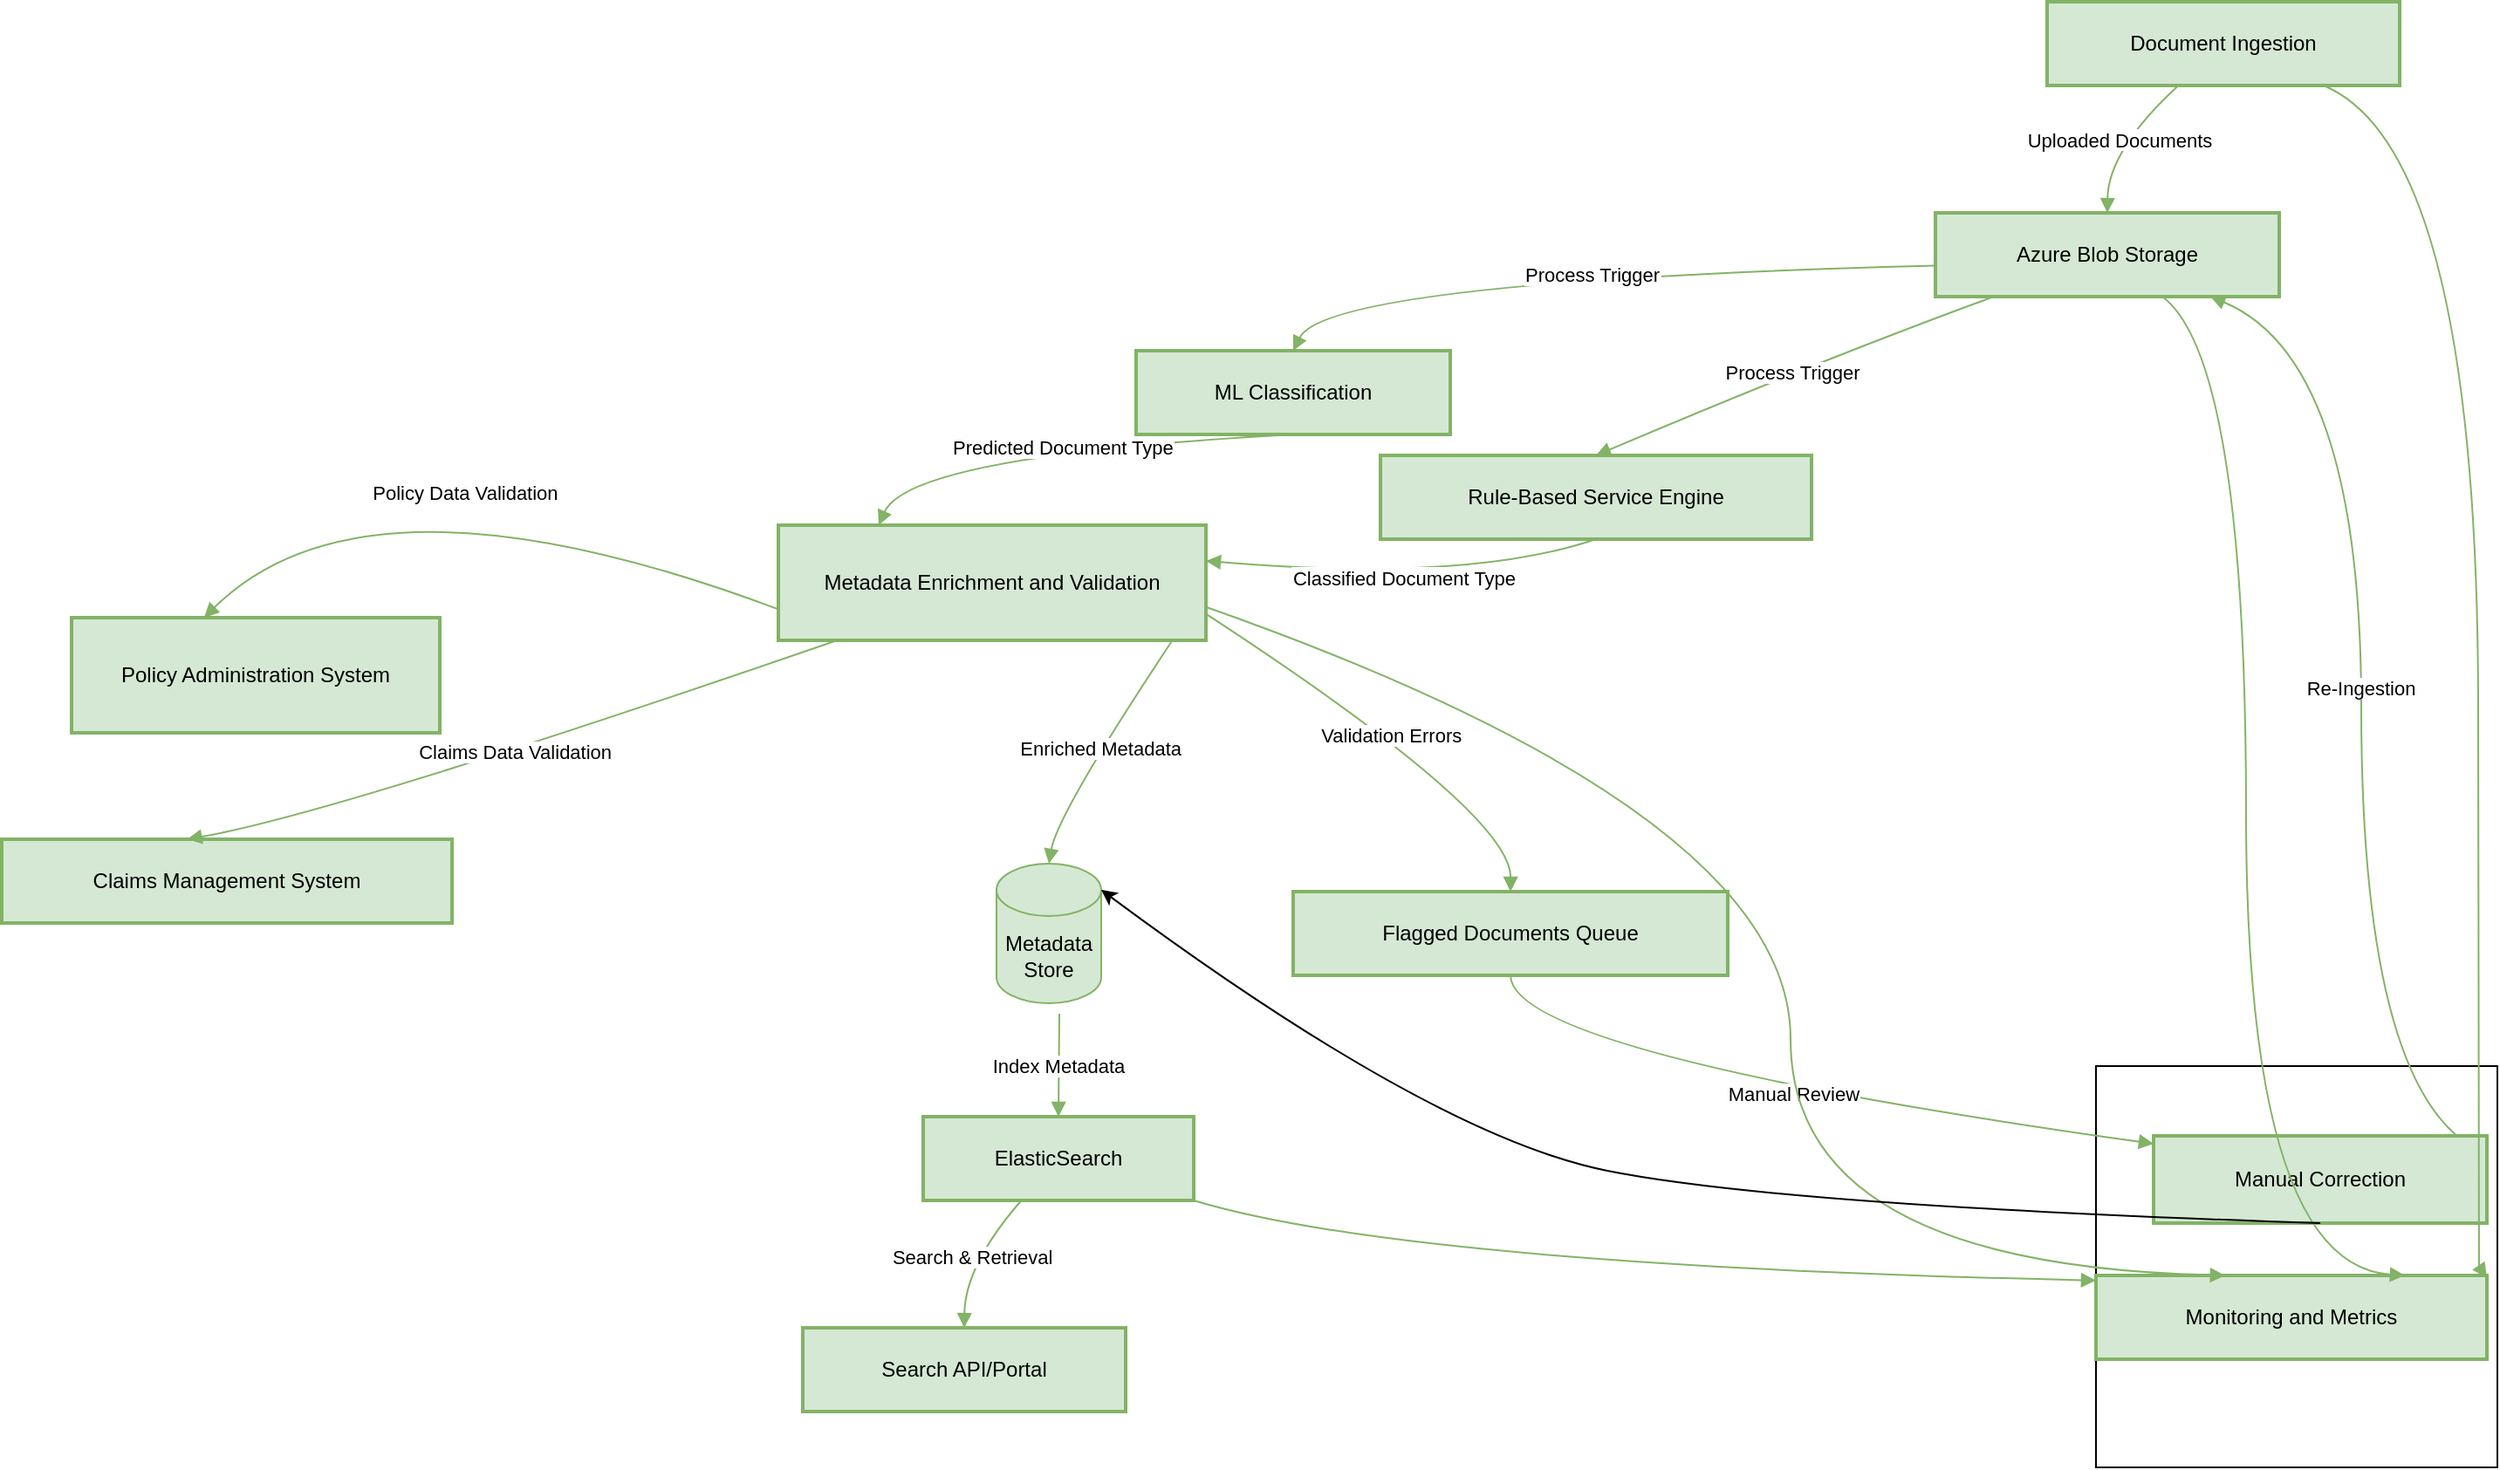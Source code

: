 <mxfile version="24.8.6">
  <diagram name="Page-1" id="4JpX1AcMVvneIyBr0bLv">
    <mxGraphModel dx="1615" dy="857" grid="1" gridSize="10" guides="1" tooltips="1" connect="1" arrows="1" fold="1" page="1" pageScale="1" pageWidth="850" pageHeight="1100" math="0" shadow="0">
      <root>
        <mxCell id="0" />
        <mxCell id="1" parent="0" />
        <object label="" id="SMjBZoEAFwjm1y080_eX-33">
          <mxCell style="whiteSpace=wrap;html=1;aspect=fixed;" vertex="1" parent="1">
            <mxGeometry x="1450" y="630" width="230" height="230" as="geometry" />
          </mxCell>
        </object>
        <mxCell id="SMjBZoEAFwjm1y080_eX-1" value="Document Ingestion" style="whiteSpace=wrap;strokeWidth=2;fillColor=#d5e8d4;strokeColor=#82b366;" vertex="1" parent="1">
          <mxGeometry x="1422" y="20" width="202" height="48" as="geometry" />
        </mxCell>
        <mxCell id="SMjBZoEAFwjm1y080_eX-2" value="Azure Blob Storage" style="whiteSpace=wrap;strokeWidth=2;fillColor=#d5e8d4;strokeColor=#82b366;" vertex="1" parent="1">
          <mxGeometry x="1358" y="141" width="197" height="48" as="geometry" />
        </mxCell>
        <mxCell id="SMjBZoEAFwjm1y080_eX-3" value="ML Classification" style="whiteSpace=wrap;strokeWidth=2;fillColor=#d5e8d4;strokeColor=#82b366;" vertex="1" parent="1">
          <mxGeometry x="900" y="220" width="180" height="48" as="geometry" />
        </mxCell>
        <mxCell id="SMjBZoEAFwjm1y080_eX-4" value="Rule-Based Service Engine" style="whiteSpace=wrap;strokeWidth=2;fillColor=#d5e8d4;strokeColor=#82b366;" vertex="1" parent="1">
          <mxGeometry x="1040" y="280" width="247" height="48" as="geometry" />
        </mxCell>
        <mxCell id="SMjBZoEAFwjm1y080_eX-5" value="Metadata Enrichment and Validation" style="whiteSpace=wrap;strokeWidth=2;fillColor=#d5e8d4;strokeColor=#82b366;" vertex="1" parent="1">
          <mxGeometry x="695" y="320" width="245" height="66" as="geometry" />
        </mxCell>
        <mxCell id="SMjBZoEAFwjm1y080_eX-6" value="Policy Administration System" style="whiteSpace=wrap;strokeWidth=2;fillColor=#d5e8d4;strokeColor=#82b366;" vertex="1" parent="1">
          <mxGeometry x="290" y="373" width="211" height="66" as="geometry" />
        </mxCell>
        <mxCell id="SMjBZoEAFwjm1y080_eX-7" value="Claims Management System" style="whiteSpace=wrap;strokeWidth=2;fillColor=#d5e8d4;strokeColor=#82b366;" vertex="1" parent="1">
          <mxGeometry x="250" y="500" width="258" height="48" as="geometry" />
        </mxCell>
        <mxCell id="SMjBZoEAFwjm1y080_eX-9" value="ElasticSearch" style="whiteSpace=wrap;strokeWidth=2;fillColor=#d5e8d4;strokeColor=#82b366;" vertex="1" parent="1">
          <mxGeometry x="778" y="659" width="155" height="48" as="geometry" />
        </mxCell>
        <mxCell id="SMjBZoEAFwjm1y080_eX-10" value="Search API/Portal" style="whiteSpace=wrap;strokeWidth=2;fillColor=#d5e8d4;strokeColor=#82b366;" vertex="1" parent="1">
          <mxGeometry x="709" y="780" width="185" height="48" as="geometry" />
        </mxCell>
        <mxCell id="SMjBZoEAFwjm1y080_eX-11" value="Flagged Documents Queue" style="whiteSpace=wrap;strokeWidth=2;fillColor=#d5e8d4;strokeColor=#82b366;" vertex="1" parent="1">
          <mxGeometry x="990" y="530" width="249" height="48" as="geometry" />
        </mxCell>
        <mxCell id="SMjBZoEAFwjm1y080_eX-12" value="Manual Correction" style="whiteSpace=wrap;strokeWidth=2;fillColor=#d5e8d4;strokeColor=#82b366;" vertex="1" parent="1">
          <mxGeometry x="1483" y="670" width="191" height="50" as="geometry" />
        </mxCell>
        <mxCell id="SMjBZoEAFwjm1y080_eX-13" value="Monitoring and Metrics" style="whiteSpace=wrap;strokeWidth=2;fillColor=#d5e8d4;strokeColor=#82b366;" vertex="1" parent="1">
          <mxGeometry x="1450" y="750" width="224" height="48" as="geometry" />
        </mxCell>
        <mxCell id="SMjBZoEAFwjm1y080_eX-14" value="Uploaded Documents" style="curved=1;startArrow=none;endArrow=block;exitX=0.37;exitY=1.01;entryX=0.5;entryY=0;rounded=0;fillColor=#d5e8d4;strokeColor=#82b366;" edge="1" parent="1" source="SMjBZoEAFwjm1y080_eX-1" target="SMjBZoEAFwjm1y080_eX-2">
          <mxGeometry relative="1" as="geometry">
            <Array as="points">
              <mxPoint x="1457" y="105" />
            </Array>
          </mxGeometry>
        </mxCell>
        <mxCell id="SMjBZoEAFwjm1y080_eX-15" value="Process Trigger" style="curved=1;startArrow=none;endArrow=block;exitX=0;exitY=0.63;entryX=0.5;entryY=-0.01;rounded=0;fillColor=#d5e8d4;strokeColor=#82b366;" edge="1" parent="1" source="SMjBZoEAFwjm1y080_eX-2" target="SMjBZoEAFwjm1y080_eX-3">
          <mxGeometry relative="1" as="geometry">
            <Array as="points">
              <mxPoint x="1010" y="180" />
            </Array>
          </mxGeometry>
        </mxCell>
        <mxCell id="SMjBZoEAFwjm1y080_eX-16" value="Process Trigger" style="curved=1;startArrow=none;endArrow=block;exitX=0.17;exitY=1;entryX=0.5;entryY=-0.01;rounded=0;fillColor=#d5e8d4;strokeColor=#82b366;" edge="1" parent="1" source="SMjBZoEAFwjm1y080_eX-2" target="SMjBZoEAFwjm1y080_eX-4">
          <mxGeometry relative="1" as="geometry">
            <Array as="points">
              <mxPoint x="1293" y="225" />
            </Array>
          </mxGeometry>
        </mxCell>
        <mxCell id="SMjBZoEAFwjm1y080_eX-17" value="Predicted Document Type" style="curved=1;startArrow=none;endArrow=block;exitX=0.5;exitY=1;entryX=0.24;entryY=0.01;rounded=0;fillColor=#d5e8d4;strokeColor=#82b366;" edge="1" parent="1" source="SMjBZoEAFwjm1y080_eX-3" target="SMjBZoEAFwjm1y080_eX-5">
          <mxGeometry relative="1" as="geometry">
            <Array as="points">
              <mxPoint x="770" y="280" />
            </Array>
          </mxGeometry>
        </mxCell>
        <mxCell id="SMjBZoEAFwjm1y080_eX-18" value="Classified Document Type" style="curved=1;startArrow=none;endArrow=block;exitX=0.5;exitY=1;entryX=1;entryY=0.31;rounded=0;fillColor=#d5e8d4;strokeColor=#82b366;" edge="1" parent="1" source="SMjBZoEAFwjm1y080_eX-4" target="SMjBZoEAFwjm1y080_eX-5">
          <mxGeometry relative="1" as="geometry">
            <Array as="points">
              <mxPoint x="1090" y="353" />
            </Array>
          </mxGeometry>
        </mxCell>
        <mxCell id="SMjBZoEAFwjm1y080_eX-19" value="Policy Data Validation" style="curved=1;startArrow=none;endArrow=block;exitX=0;exitY=0.73;entryX=0.36;entryY=0;rounded=0;fillColor=#d5e8d4;strokeColor=#82b366;" edge="1" parent="1" source="SMjBZoEAFwjm1y080_eX-5" target="SMjBZoEAFwjm1y080_eX-6">
          <mxGeometry relative="1" as="geometry">
            <Array as="points">
              <mxPoint x="460" y="280" />
            </Array>
          </mxGeometry>
        </mxCell>
        <mxCell id="SMjBZoEAFwjm1y080_eX-21" value="Claims Data Validation" style="curved=1;startArrow=none;endArrow=block;exitX=0.13;exitY=1.01;entryX=0.41;entryY=-0.01;rounded=0;fillColor=#d5e8d4;strokeColor=#82b366;" edge="1" parent="1" source="SMjBZoEAFwjm1y080_eX-5" target="SMjBZoEAFwjm1y080_eX-7">
          <mxGeometry relative="1" as="geometry">
            <Array as="points">
              <mxPoint x="442" y="485" />
            </Array>
          </mxGeometry>
        </mxCell>
        <mxCell id="SMjBZoEAFwjm1y080_eX-23" value="Enriched Metadata" style="curved=1;startArrow=none;endArrow=block;exitX=0.93;exitY=1.01;entryX=0.5;entryY=0;rounded=0;fillColor=#d5e8d4;strokeColor=#82b366;entryDx=0;entryDy=0;entryPerimeter=0;" edge="1" parent="1" source="SMjBZoEAFwjm1y080_eX-5" target="SMjBZoEAFwjm1y080_eX-37">
          <mxGeometry relative="1" as="geometry">
            <Array as="points">
              <mxPoint x="855" y="485" />
            </Array>
            <mxPoint x="855" y="530" as="targetPoint" />
          </mxGeometry>
        </mxCell>
        <mxCell id="SMjBZoEAFwjm1y080_eX-24" value="Index Metadata" style="curved=1;startArrow=none;endArrow=block;entryX=0.5;entryY=0;rounded=0;fillColor=#d5e8d4;strokeColor=#82b366;" edge="1" parent="1" target="SMjBZoEAFwjm1y080_eX-9">
          <mxGeometry relative="1" as="geometry">
            <Array as="points" />
            <mxPoint x="856" y="600" as="sourcePoint" />
          </mxGeometry>
        </mxCell>
        <mxCell id="SMjBZoEAFwjm1y080_eX-25" value="Search &amp; Retrieval" style="curved=1;startArrow=none;endArrow=block;exitX=0.36;exitY=1.01;entryX=0.5;entryY=0;rounded=0;fillColor=#d5e8d4;strokeColor=#82b366;" edge="1" parent="1" source="SMjBZoEAFwjm1y080_eX-9" target="SMjBZoEAFwjm1y080_eX-10">
          <mxGeometry relative="1" as="geometry">
            <Array as="points">
              <mxPoint x="802" y="744" />
            </Array>
          </mxGeometry>
        </mxCell>
        <mxCell id="SMjBZoEAFwjm1y080_eX-26" value="Validation Errors" style="curved=1;startArrow=none;endArrow=block;exitX=1;exitY=0.77;entryX=0.5;entryY=-0.01;rounded=0;fillColor=#d5e8d4;strokeColor=#82b366;" edge="1" parent="1" source="SMjBZoEAFwjm1y080_eX-5" target="SMjBZoEAFwjm1y080_eX-11">
          <mxGeometry relative="1" as="geometry">
            <Array as="points">
              <mxPoint x="1115" y="485" />
            </Array>
          </mxGeometry>
        </mxCell>
        <mxCell id="SMjBZoEAFwjm1y080_eX-27" value="Manual Review" style="curved=1;startArrow=none;endArrow=block;exitX=0.5;exitY=1;entryX=0;entryY=0.09;rounded=0;fillColor=#d5e8d4;strokeColor=#82b366;" edge="1" parent="1" source="SMjBZoEAFwjm1y080_eX-11" target="SMjBZoEAFwjm1y080_eX-12">
          <mxGeometry relative="1" as="geometry">
            <Array as="points">
              <mxPoint x="1115" y="623" />
            </Array>
          </mxGeometry>
        </mxCell>
        <mxCell id="SMjBZoEAFwjm1y080_eX-28" value="Re-Ingestion" style="curved=1;startArrow=none;endArrow=block;exitX=0.91;exitY=0;entryX=0.8;entryY=1;rounded=0;fillColor=#d5e8d4;strokeColor=#82b366;" edge="1" parent="1" source="SMjBZoEAFwjm1y080_eX-12" target="SMjBZoEAFwjm1y080_eX-2">
          <mxGeometry relative="1" as="geometry">
            <Array as="points">
              <mxPoint x="1602" y="623" />
              <mxPoint x="1602" y="225" />
            </Array>
          </mxGeometry>
        </mxCell>
        <mxCell id="SMjBZoEAFwjm1y080_eX-29" value="" style="curved=1;startArrow=none;endArrow=block;exitX=0.79;exitY=1.01;entryX=1;entryY=0.03;rounded=0;fillColor=#d5e8d4;strokeColor=#82b366;" edge="1" parent="1" source="SMjBZoEAFwjm1y080_eX-1" target="SMjBZoEAFwjm1y080_eX-13">
          <mxGeometry relative="1" as="geometry">
            <Array as="points">
              <mxPoint x="1669" y="105" />
              <mxPoint x="1669" y="744" />
            </Array>
          </mxGeometry>
        </mxCell>
        <mxCell id="SMjBZoEAFwjm1y080_eX-30" value="" style="curved=1;startArrow=none;endArrow=block;exitX=0.66;exitY=1;entryX=0.79;entryY=0;rounded=0;fillColor=#d5e8d4;strokeColor=#82b366;" edge="1" parent="1" source="SMjBZoEAFwjm1y080_eX-2" target="SMjBZoEAFwjm1y080_eX-13">
          <mxGeometry relative="1" as="geometry">
            <Array as="points">
              <mxPoint x="1536" y="225" />
              <mxPoint x="1536" y="744" />
            </Array>
          </mxGeometry>
        </mxCell>
        <mxCell id="SMjBZoEAFwjm1y080_eX-31" value="" style="curved=1;startArrow=none;endArrow=block;exitX=1;exitY=0.71;entryX=0.33;entryY=0;rounded=0;fillColor=#d5e8d4;strokeColor=#82b366;" edge="1" parent="1" source="SMjBZoEAFwjm1y080_eX-5" target="SMjBZoEAFwjm1y080_eX-13">
          <mxGeometry relative="1" as="geometry">
            <Array as="points">
              <mxPoint x="1275" y="485" />
              <mxPoint x="1275" y="744" />
            </Array>
          </mxGeometry>
        </mxCell>
        <mxCell id="SMjBZoEAFwjm1y080_eX-32" value="" style="curved=1;startArrow=none;endArrow=block;exitX=1;exitY=1;entryX=0;entryY=0.06;rounded=0;fillColor=#d5e8d4;strokeColor=#82b366;" edge="1" parent="1" source="SMjBZoEAFwjm1y080_eX-9" target="SMjBZoEAFwjm1y080_eX-13">
          <mxGeometry relative="1" as="geometry">
            <Array as="points">
              <mxPoint x="1055" y="744" />
            </Array>
          </mxGeometry>
        </mxCell>
        <mxCell id="SMjBZoEAFwjm1y080_eX-37" value="Metadata Store" style="shape=cylinder3;whiteSpace=wrap;html=1;boundedLbl=1;backgroundOutline=1;size=15;fillColor=#d5e8d4;strokeColor=#82b366;" vertex="1" parent="1">
          <mxGeometry x="820" y="514" width="60" height="80" as="geometry" />
        </mxCell>
        <mxCell id="SMjBZoEAFwjm1y080_eX-40" value="" style="curved=1;endArrow=classic;html=1;rounded=0;entryX=1;entryY=0;entryDx=0;entryDy=15;exitX=0.5;exitY=1;exitDx=0;exitDy=0;entryPerimeter=0;" edge="1" parent="1" source="SMjBZoEAFwjm1y080_eX-12" target="SMjBZoEAFwjm1y080_eX-37">
          <mxGeometry width="50" height="50" relative="1" as="geometry">
            <mxPoint x="960" y="620" as="sourcePoint" />
            <mxPoint x="1010" y="570" as="targetPoint" />
            <Array as="points">
              <mxPoint x="1270" y="710" />
              <mxPoint x="1070" y="670" />
            </Array>
          </mxGeometry>
        </mxCell>
      </root>
    </mxGraphModel>
  </diagram>
</mxfile>
